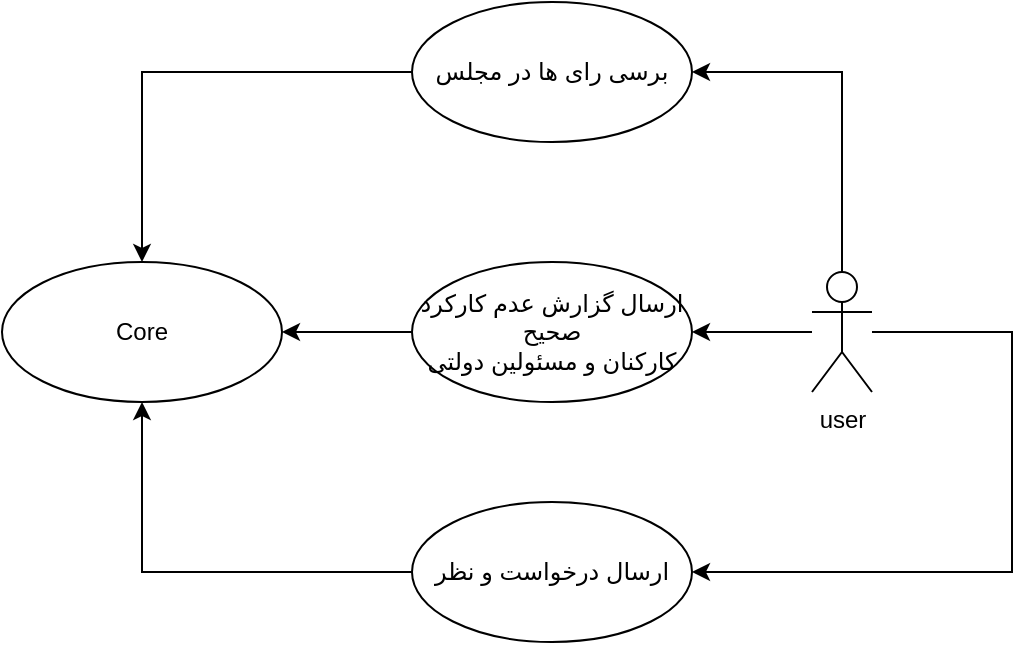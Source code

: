 <mxfile version="24.0.7" type="github">
  <diagram name="Page-1" id="4foU-sPMuwIL9KJDtfh4">
    <mxGraphModel dx="626" dy="361" grid="1" gridSize="10" guides="1" tooltips="1" connect="1" arrows="1" fold="1" page="1" pageScale="1" pageWidth="850" pageHeight="1100" math="0" shadow="0">
      <root>
        <mxCell id="0" />
        <mxCell id="1" parent="0" />
        <mxCell id="Uk1gx759VjxqlsX4QYIc-12" style="edgeStyle=orthogonalEdgeStyle;rounded=0;orthogonalLoop=1;jettySize=auto;html=1;" edge="1" parent="1" source="Uk1gx759VjxqlsX4QYIc-1" target="Uk1gx759VjxqlsX4QYIc-11">
          <mxGeometry relative="1" as="geometry" />
        </mxCell>
        <mxCell id="Uk1gx759VjxqlsX4QYIc-1" value="برسی رای ها در مجلس" style="ellipse;whiteSpace=wrap;html=1;gradientColor=none;fillColor=default;" vertex="1" parent="1">
          <mxGeometry x="490" y="120" width="140" height="70" as="geometry" />
        </mxCell>
        <mxCell id="Uk1gx759VjxqlsX4QYIc-13" style="edgeStyle=orthogonalEdgeStyle;rounded=0;orthogonalLoop=1;jettySize=auto;html=1;" edge="1" parent="1" source="Uk1gx759VjxqlsX4QYIc-2" target="Uk1gx759VjxqlsX4QYIc-11">
          <mxGeometry relative="1" as="geometry" />
        </mxCell>
        <mxCell id="Uk1gx759VjxqlsX4QYIc-2" value="ارسال گزارش عدم کارکرد صحیح&lt;div&gt;کارکنان و مسئولین دولتی&lt;/div&gt;" style="ellipse;whiteSpace=wrap;html=1;gradientColor=none;fillColor=default;" vertex="1" parent="1">
          <mxGeometry x="490" y="250" width="140" height="70" as="geometry" />
        </mxCell>
        <mxCell id="Uk1gx759VjxqlsX4QYIc-15" style="edgeStyle=orthogonalEdgeStyle;rounded=0;orthogonalLoop=1;jettySize=auto;html=1;" edge="1" parent="1" source="Uk1gx759VjxqlsX4QYIc-3" target="Uk1gx759VjxqlsX4QYIc-11">
          <mxGeometry relative="1" as="geometry" />
        </mxCell>
        <mxCell id="Uk1gx759VjxqlsX4QYIc-3" value="ارسال درخواست و نظر" style="ellipse;whiteSpace=wrap;html=1;gradientColor=none;fillColor=default;" vertex="1" parent="1">
          <mxGeometry x="490" y="370" width="140" height="70" as="geometry" />
        </mxCell>
        <mxCell id="Uk1gx759VjxqlsX4QYIc-7" style="edgeStyle=orthogonalEdgeStyle;rounded=0;orthogonalLoop=1;jettySize=auto;html=1;" edge="1" parent="1" source="Uk1gx759VjxqlsX4QYIc-4" target="Uk1gx759VjxqlsX4QYIc-2">
          <mxGeometry relative="1" as="geometry" />
        </mxCell>
        <mxCell id="Uk1gx759VjxqlsX4QYIc-8" style="edgeStyle=orthogonalEdgeStyle;rounded=0;orthogonalLoop=1;jettySize=auto;html=1;" edge="1" parent="1" source="Uk1gx759VjxqlsX4QYIc-4" target="Uk1gx759VjxqlsX4QYIc-3">
          <mxGeometry relative="1" as="geometry">
            <Array as="points">
              <mxPoint x="790" y="285" />
              <mxPoint x="790" y="405" />
            </Array>
          </mxGeometry>
        </mxCell>
        <mxCell id="Uk1gx759VjxqlsX4QYIc-18" style="edgeStyle=orthogonalEdgeStyle;rounded=0;orthogonalLoop=1;jettySize=auto;html=1;" edge="1" parent="1" source="Uk1gx759VjxqlsX4QYIc-4" target="Uk1gx759VjxqlsX4QYIc-1">
          <mxGeometry relative="1" as="geometry">
            <Array as="points">
              <mxPoint x="705" y="155" />
            </Array>
          </mxGeometry>
        </mxCell>
        <mxCell id="Uk1gx759VjxqlsX4QYIc-4" value="user" style="shape=umlActor;verticalLabelPosition=bottom;verticalAlign=top;html=1;gradientColor=none;fillColor=default;" vertex="1" parent="1">
          <mxGeometry x="690" y="255" width="30" height="60" as="geometry" />
        </mxCell>
        <mxCell id="Uk1gx759VjxqlsX4QYIc-11" value="Core" style="ellipse;whiteSpace=wrap;html=1;" vertex="1" parent="1">
          <mxGeometry x="285" y="250" width="140" height="70" as="geometry" />
        </mxCell>
      </root>
    </mxGraphModel>
  </diagram>
</mxfile>
